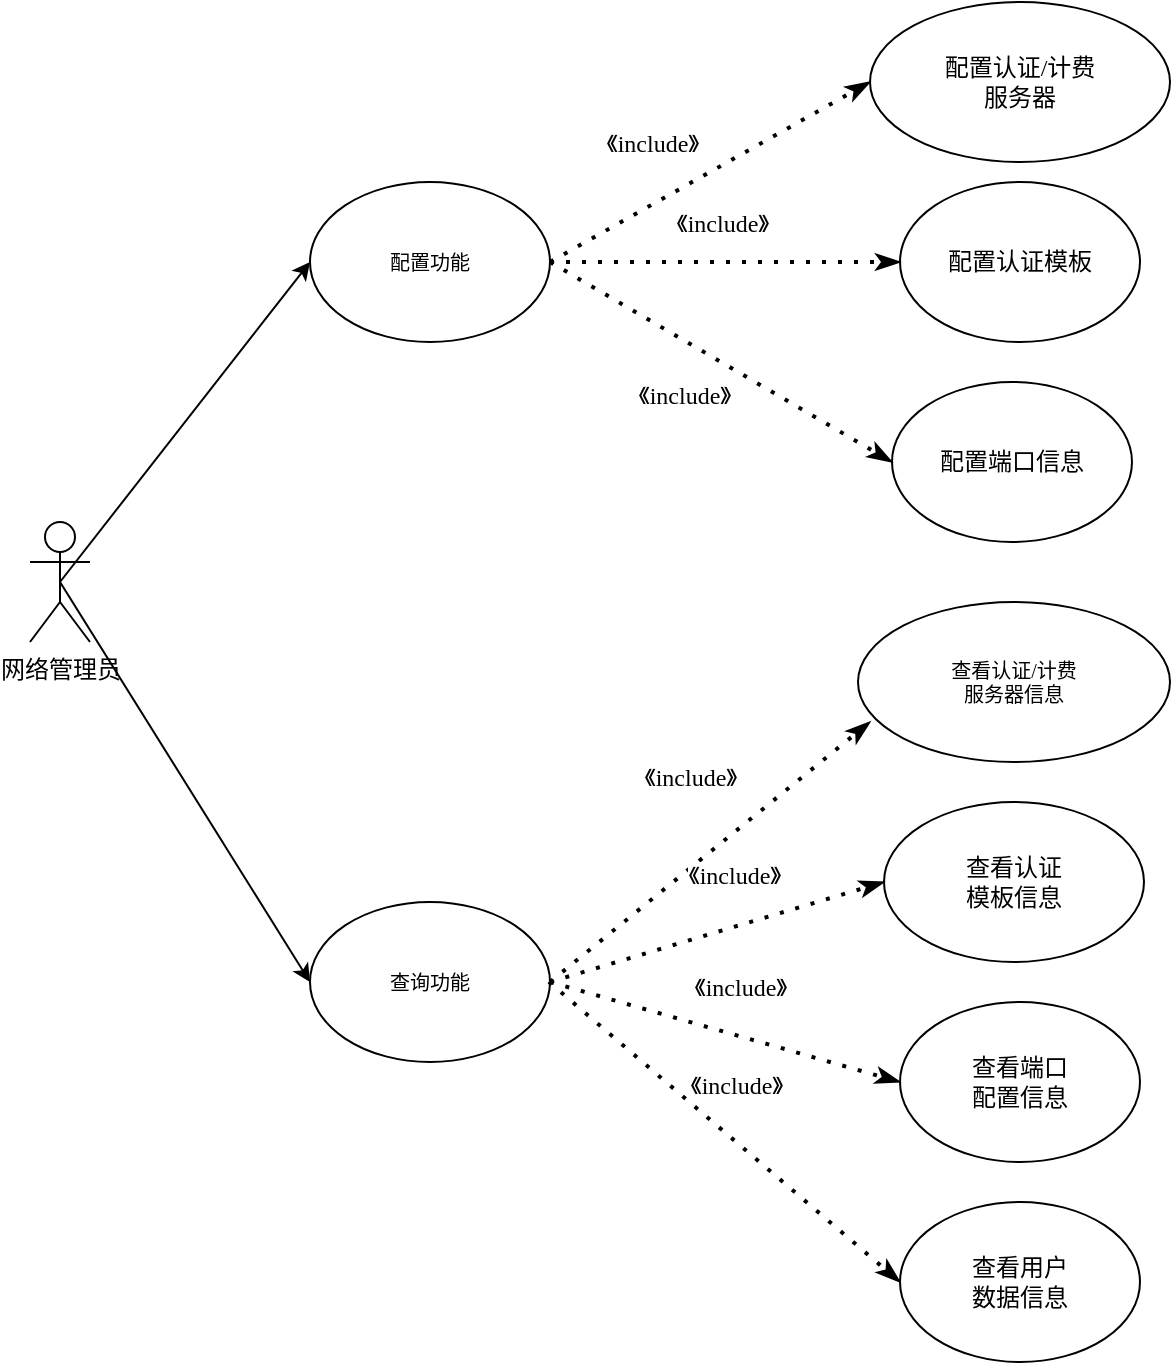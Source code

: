 <mxfile version="22.0.4" type="github">
  <diagram name="第 1 页" id="_s6Ddz2hnzWew_Qon0xN">
    <mxGraphModel dx="1066" dy="725" grid="1" gridSize="10" guides="1" tooltips="1" connect="1" arrows="1" fold="1" page="1" pageScale="1" pageWidth="827" pageHeight="1169" math="0" shadow="0">
      <root>
        <mxCell id="0" />
        <mxCell id="1" parent="0" />
        <mxCell id="KonkRnaKJ9EMoXM3SOrm-1" style="rounded=0;orthogonalLoop=1;jettySize=auto;html=1;exitX=0.5;exitY=0.5;exitDx=0;exitDy=0;exitPerimeter=0;entryX=0;entryY=0.5;entryDx=0;entryDy=0;fontFamily=宋体;fontSize=12;" parent="1" source="KonkRnaKJ9EMoXM3SOrm-6" target="KonkRnaKJ9EMoXM3SOrm-7" edge="1">
          <mxGeometry relative="1" as="geometry" />
        </mxCell>
        <mxCell id="KonkRnaKJ9EMoXM3SOrm-5" style="edgeStyle=none;rounded=0;orthogonalLoop=1;jettySize=auto;html=1;exitX=0.5;exitY=0.5;exitDx=0;exitDy=0;exitPerimeter=0;entryX=0;entryY=0.5;entryDx=0;entryDy=0;fontFamily=宋体;fontSize=12;" parent="1" source="KonkRnaKJ9EMoXM3SOrm-6" target="KonkRnaKJ9EMoXM3SOrm-11" edge="1">
          <mxGeometry relative="1" as="geometry" />
        </mxCell>
        <mxCell id="KonkRnaKJ9EMoXM3SOrm-6" value="&lt;font style=&quot;font-size: 12px;&quot;&gt;网络管理员&lt;/font&gt;" style="shape=umlActor;verticalLabelPosition=bottom;verticalAlign=top;html=1;outlineConnect=0;fontFamily=宋体;fontSize=12;" parent="1" vertex="1">
          <mxGeometry x="80" y="360" width="30" height="60" as="geometry" />
        </mxCell>
        <mxCell id="KonkRnaKJ9EMoXM3SOrm-7" value="&lt;font style=&quot;font-size: 10px;&quot;&gt;配置功能&lt;/font&gt;" style="ellipse;whiteSpace=wrap;html=1;fontFamily=宋体;fontSize=10;" parent="1" vertex="1">
          <mxGeometry x="220" y="190" width="120" height="80" as="geometry" />
        </mxCell>
        <mxCell id="KonkRnaKJ9EMoXM3SOrm-11" value="&lt;font style=&quot;font-size: 10px;&quot;&gt;查询功能&lt;/font&gt;" style="ellipse;whiteSpace=wrap;html=1;fontFamily=宋体;fontSize=10;" parent="1" vertex="1">
          <mxGeometry x="220" y="550" width="120" height="80" as="geometry" />
        </mxCell>
        <mxCell id="KonkRnaKJ9EMoXM3SOrm-13" value="&lt;font style=&quot;font-size: 12px;&quot;&gt;配置认证/计费&lt;br style=&quot;font-size: 12px;&quot;&gt;服务器&lt;/font&gt;" style="ellipse;whiteSpace=wrap;html=1;flipV=0;fontFamily=宋体;fontSize=12;" parent="1" vertex="1">
          <mxGeometry x="500" y="100" width="150" height="80" as="geometry" />
        </mxCell>
        <mxCell id="KonkRnaKJ9EMoXM3SOrm-14" value="&lt;font style=&quot;font-size: 12px;&quot;&gt;配置认证模板&lt;/font&gt;" style="ellipse;whiteSpace=wrap;html=1;flipV=0;fontFamily=宋体;fontSize=12;" parent="1" vertex="1">
          <mxGeometry x="515" y="190" width="120" height="80" as="geometry" />
        </mxCell>
        <mxCell id="KonkRnaKJ9EMoXM3SOrm-15" value="&lt;font style=&quot;font-size: 12px;&quot;&gt;配置端口信息&lt;/font&gt;" style="ellipse;whiteSpace=wrap;html=1;flipV=0;fontFamily=宋体;fontSize=12;" parent="1" vertex="1">
          <mxGeometry x="511" y="290" width="120" height="80" as="geometry" />
        </mxCell>
        <mxCell id="KonkRnaKJ9EMoXM3SOrm-17" value="&lt;font style=&quot;font-size: 10px;&quot;&gt;查看认证/计费&lt;br style=&quot;font-size: 10px;&quot;&gt;服务器信息&lt;/font&gt;" style="ellipse;whiteSpace=wrap;html=1;flipV=0;fontFamily=宋体;fontSize=10;" parent="1" vertex="1">
          <mxGeometry x="494" y="400" width="156" height="80" as="geometry" />
        </mxCell>
        <mxCell id="KonkRnaKJ9EMoXM3SOrm-18" value="&lt;font style=&quot;font-size: 12px;&quot;&gt;查看认证&lt;br style=&quot;font-size: 12px;&quot;&gt;模板信息&lt;/font&gt;" style="ellipse;whiteSpace=wrap;html=1;flipV=0;fontFamily=宋体;fontSize=12;" parent="1" vertex="1">
          <mxGeometry x="507" y="500" width="130" height="80" as="geometry" />
        </mxCell>
        <mxCell id="KonkRnaKJ9EMoXM3SOrm-19" value="&lt;font style=&quot;font-size: 12px;&quot;&gt;查看端口&lt;br style=&quot;font-size: 12px;&quot;&gt;配置信息&lt;/font&gt;" style="ellipse;whiteSpace=wrap;html=1;flipV=0;fontFamily=宋体;fontSize=12;" parent="1" vertex="1">
          <mxGeometry x="515" y="600" width="120" height="80" as="geometry" />
        </mxCell>
        <mxCell id="KonkRnaKJ9EMoXM3SOrm-20" value="&lt;font style=&quot;font-size: 12px;&quot;&gt;查看用户&lt;br style=&quot;font-size: 12px;&quot;&gt;数据信息&lt;/font&gt;" style="ellipse;whiteSpace=wrap;html=1;flipV=0;fontFamily=宋体;fontSize=12;" parent="1" vertex="1">
          <mxGeometry x="515" y="700" width="120" height="80" as="geometry" />
        </mxCell>
        <mxCell id="KonkRnaKJ9EMoXM3SOrm-21" value="" style="endArrow=classicThin;dashed=1;html=1;dashPattern=1 3;strokeWidth=2;rounded=0;exitX=1;exitY=0.5;exitDx=0;exitDy=0;entryX=0;entryY=0.5;entryDx=0;entryDy=0;endFill=1;fontFamily=宋体;fontSize=10;" parent="1" source="KonkRnaKJ9EMoXM3SOrm-7" target="KonkRnaKJ9EMoXM3SOrm-13" edge="1">
          <mxGeometry width="50" height="50" relative="1" as="geometry">
            <mxPoint x="800" y="550" as="sourcePoint" />
            <mxPoint x="850" y="500" as="targetPoint" />
          </mxGeometry>
        </mxCell>
        <mxCell id="KonkRnaKJ9EMoXM3SOrm-22" value="《include》" style="edgeLabel;html=1;align=center;verticalAlign=middle;resizable=0;points=[];fontFamily=Times New Roman;fontSize=12;" parent="KonkRnaKJ9EMoXM3SOrm-21" vertex="1" connectable="0">
          <mxGeometry x="-0.31" y="3" relative="1" as="geometry">
            <mxPoint x="-3" y="-26" as="offset" />
          </mxGeometry>
        </mxCell>
        <mxCell id="KonkRnaKJ9EMoXM3SOrm-24" value="" style="endArrow=classicThin;dashed=1;html=1;dashPattern=1 3;strokeWidth=2;rounded=0;exitX=1;exitY=0.5;exitDx=0;exitDy=0;entryX=0;entryY=0.5;entryDx=0;entryDy=0;endFill=1;fontFamily=宋体;fontSize=10;" parent="1" source="KonkRnaKJ9EMoXM3SOrm-7" target="KonkRnaKJ9EMoXM3SOrm-14" edge="1">
          <mxGeometry width="50" height="50" relative="1" as="geometry">
            <mxPoint x="337" y="244.04" as="sourcePoint" />
            <mxPoint x="515.0" y="245" as="targetPoint" />
            <Array as="points">
              <mxPoint x="340" y="230" />
            </Array>
          </mxGeometry>
        </mxCell>
        <mxCell id="KonkRnaKJ9EMoXM3SOrm-25" value="《include》" style="edgeLabel;html=1;align=center;verticalAlign=middle;resizable=0;points=[];fontFamily=Times New Roman;fontSize=12;" parent="KonkRnaKJ9EMoXM3SOrm-24" vertex="1" connectable="0">
          <mxGeometry x="-0.128" y="-1" relative="1" as="geometry">
            <mxPoint x="9" y="-20" as="offset" />
          </mxGeometry>
        </mxCell>
        <mxCell id="KonkRnaKJ9EMoXM3SOrm-26" value="" style="endArrow=classicThin;dashed=1;html=1;dashPattern=1 3;strokeWidth=2;rounded=0;entryX=0;entryY=0.5;entryDx=0;entryDy=0;endFill=1;exitX=1;exitY=0.5;exitDx=0;exitDy=0;fontFamily=宋体;fontSize=10;" parent="1" source="KonkRnaKJ9EMoXM3SOrm-7" target="KonkRnaKJ9EMoXM3SOrm-15" edge="1">
          <mxGeometry width="50" height="50" relative="1" as="geometry">
            <mxPoint x="342" y="238" as="sourcePoint" />
            <mxPoint x="850" y="500" as="targetPoint" />
          </mxGeometry>
        </mxCell>
        <mxCell id="KonkRnaKJ9EMoXM3SOrm-27" value="《include》" style="edgeLabel;html=1;align=center;verticalAlign=middle;resizable=0;points=[];fontFamily=Times New Roman;fontSize=12;" parent="KonkRnaKJ9EMoXM3SOrm-26" vertex="1" connectable="0">
          <mxGeometry x="-0.124" relative="1" as="geometry">
            <mxPoint x="-8" y="23" as="offset" />
          </mxGeometry>
        </mxCell>
        <mxCell id="KonkRnaKJ9EMoXM3SOrm-29" value="" style="endArrow=classicThin;dashed=1;html=1;dashPattern=1 3;strokeWidth=2;rounded=0;exitX=1;exitY=0.5;exitDx=0;exitDy=0;entryX=0;entryY=0.5;entryDx=0;entryDy=0;endFill=1;fontFamily=宋体;fontSize=10;" parent="1" source="KonkRnaKJ9EMoXM3SOrm-11" edge="1">
          <mxGeometry width="50" height="50" relative="1" as="geometry">
            <mxPoint x="337" y="629.5" as="sourcePoint" />
            <mxPoint x="500" y="460" as="targetPoint" />
          </mxGeometry>
        </mxCell>
        <mxCell id="KonkRnaKJ9EMoXM3SOrm-30" value="《include》" style="edgeLabel;html=1;align=center;verticalAlign=middle;resizable=0;points=[];fontFamily=Times New Roman;fontSize=12;" parent="KonkRnaKJ9EMoXM3SOrm-29" vertex="1" connectable="0">
          <mxGeometry x="-0.128" y="-1" relative="1" as="geometry">
            <mxPoint x="-1" y="-46" as="offset" />
          </mxGeometry>
        </mxCell>
        <mxCell id="KonkRnaKJ9EMoXM3SOrm-31" value="" style="endArrow=classicThin;dashed=1;html=1;dashPattern=1 3;strokeWidth=2;rounded=0;entryX=0;entryY=0.5;entryDx=0;entryDy=0;endFill=1;fontFamily=宋体;fontSize=10;exitX=1;exitY=0.5;exitDx=0;exitDy=0;" parent="1" target="KonkRnaKJ9EMoXM3SOrm-18" edge="1" source="KonkRnaKJ9EMoXM3SOrm-11">
          <mxGeometry width="50" height="50" relative="1" as="geometry">
            <mxPoint x="340" y="630" as="sourcePoint" />
            <mxPoint x="515" y="630.5" as="targetPoint" />
          </mxGeometry>
        </mxCell>
        <mxCell id="KonkRnaKJ9EMoXM3SOrm-32" value="《include》" style="edgeLabel;html=1;align=center;verticalAlign=middle;resizable=0;points=[];fontFamily=Times New Roman;fontSize=12;" parent="KonkRnaKJ9EMoXM3SOrm-31" vertex="1" connectable="0">
          <mxGeometry x="-0.128" y="-1" relative="1" as="geometry">
            <mxPoint x="19" y="-32" as="offset" />
          </mxGeometry>
        </mxCell>
        <mxCell id="KonkRnaKJ9EMoXM3SOrm-33" value="" style="endArrow=classicThin;dashed=1;html=1;dashPattern=1 3;strokeWidth=2;rounded=0;entryX=0;entryY=0.5;entryDx=0;entryDy=0;endFill=1;fontFamily=宋体;fontSize=10;exitX=1;exitY=0.5;exitDx=0;exitDy=0;" parent="1" target="KonkRnaKJ9EMoXM3SOrm-19" edge="1" source="KonkRnaKJ9EMoXM3SOrm-11">
          <mxGeometry width="50" height="50" relative="1" as="geometry">
            <mxPoint x="340" y="630" as="sourcePoint" />
            <mxPoint x="558" y="701" as="targetPoint" />
          </mxGeometry>
        </mxCell>
        <mxCell id="KonkRnaKJ9EMoXM3SOrm-34" value="《include》" style="edgeLabel;html=1;align=center;verticalAlign=middle;resizable=0;points=[];fontFamily=Times New Roman;fontSize=12;" parent="KonkRnaKJ9EMoXM3SOrm-33" vertex="1" connectable="0">
          <mxGeometry x="-0.128" y="-1" relative="1" as="geometry">
            <mxPoint x="19" y="-20" as="offset" />
          </mxGeometry>
        </mxCell>
        <mxCell id="KonkRnaKJ9EMoXM3SOrm-35" value="" style="endArrow=classicThin;dashed=1;html=1;dashPattern=1 3;strokeWidth=2;rounded=0;exitX=0.995;exitY=0.499;exitDx=0;exitDy=0;exitPerimeter=0;entryX=0;entryY=0.5;entryDx=0;entryDy=0;endFill=1;fontFamily=宋体;fontSize=10;" parent="1" source="KonkRnaKJ9EMoXM3SOrm-11" target="KonkRnaKJ9EMoXM3SOrm-20" edge="1">
          <mxGeometry width="50" height="50" relative="1" as="geometry">
            <mxPoint x="220" y="790" as="sourcePoint" />
            <mxPoint x="398" y="791" as="targetPoint" />
          </mxGeometry>
        </mxCell>
        <mxCell id="KonkRnaKJ9EMoXM3SOrm-36" value="《include》" style="edgeLabel;html=1;align=center;verticalAlign=middle;resizable=0;points=[];fontFamily=Times New Roman;fontSize=12;" parent="KonkRnaKJ9EMoXM3SOrm-35" vertex="1" connectable="0">
          <mxGeometry x="-0.128" y="-1" relative="1" as="geometry">
            <mxPoint x="18" y="-14" as="offset" />
          </mxGeometry>
        </mxCell>
      </root>
    </mxGraphModel>
  </diagram>
</mxfile>

